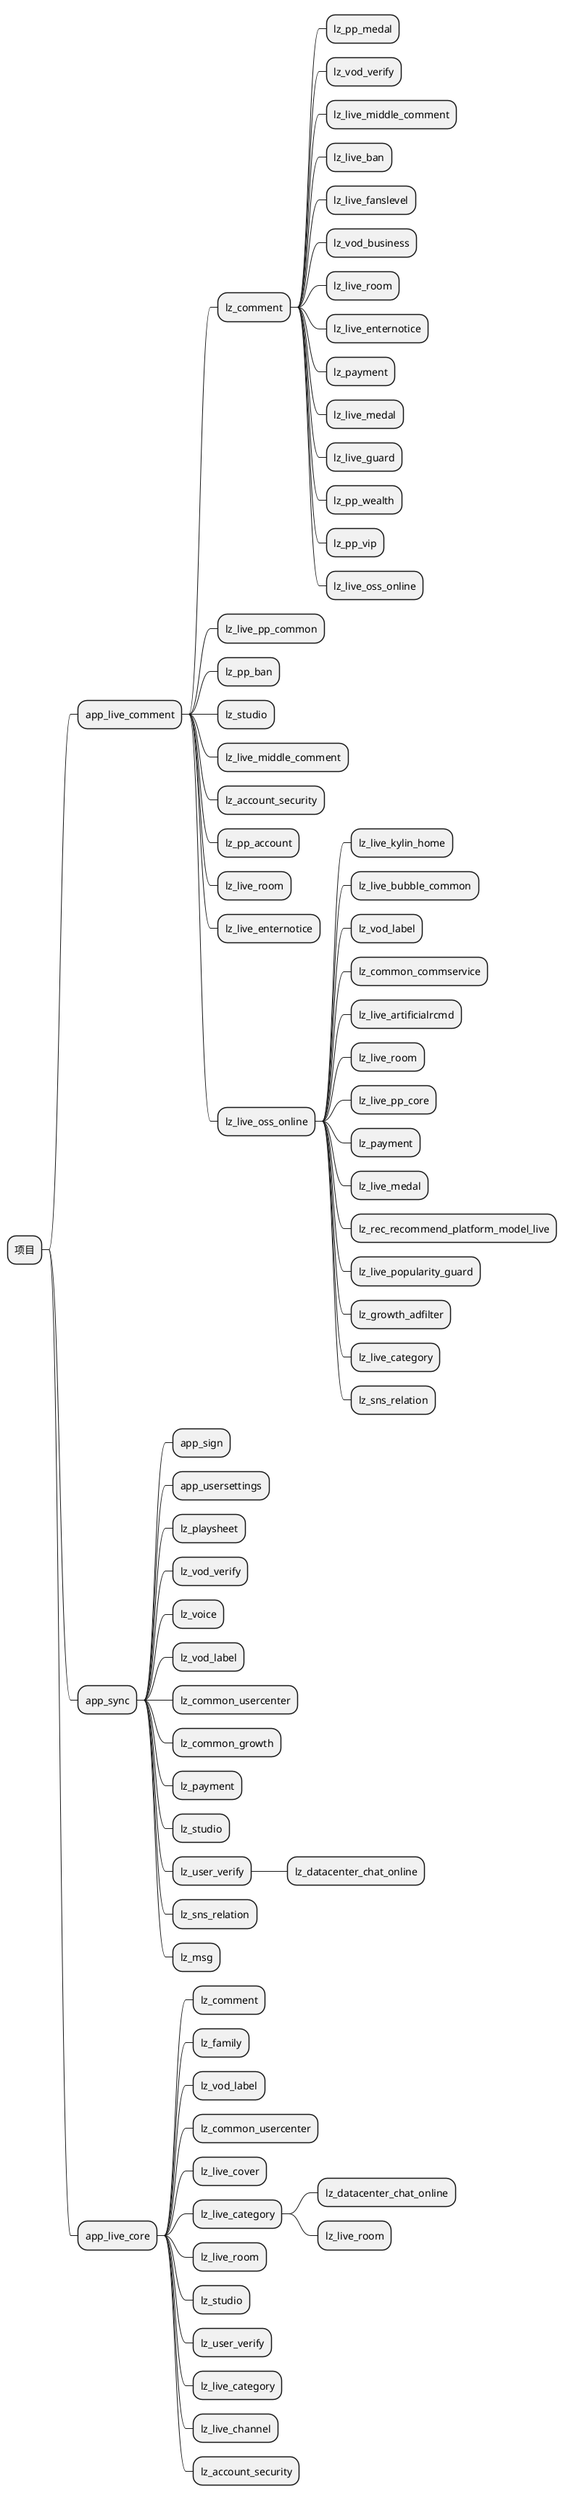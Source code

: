 @startmindmap
* 项目
** app_live_comment
*** lz_comment
**** lz_pp_medal
**** lz_vod_verify
**** lz_live_middle_comment
**** lz_live_ban
**** lz_live_fanslevel
**** lz_vod_business
**** lz_live_room
**** lz_live_enternotice
**** lz_payment
**** lz_live_medal
**** lz_live_guard
**** lz_pp_wealth
**** lz_pp_vip
**** lz_live_oss_online
*** lz_live_pp_common
*** lz_pp_ban
*** lz_studio
*** lz_live_middle_comment
*** lz_account_security
*** lz_pp_account
*** lz_live_room
*** lz_live_enternotice
*** lz_live_oss_online
**** lz_live_kylin_home
**** lz_live_bubble_common
**** lz_vod_label
**** lz_common_commservice
**** lz_live_artificialrcmd
**** lz_live_room
**** lz_live_pp_core
**** lz_payment
**** lz_live_medal
**** lz_rec_recommend_platform_model_live
**** lz_live_popularity_guard
**** lz_growth_adfilter
**** lz_live_category
**** lz_sns_relation
** app_sync
*** app_sign
*** app_usersettings
*** lz_playsheet
*** lz_vod_verify
*** lz_voice
*** lz_vod_label
*** lz_common_usercenter
*** lz_common_growth
*** lz_payment
*** lz_studio
*** lz_user_verify
**** lz_datacenter_chat_online
*** lz_sns_relation
*** lz_msg
** app_live_core
*** lz_comment
*** lz_family
*** lz_vod_label
*** lz_common_usercenter
*** lz_live_cover
*** lz_live_category
**** lz_datacenter_chat_online
**** lz_live_room
*** lz_live_room
*** lz_studio
*** lz_user_verify
*** lz_live_category
*** lz_live_channel
*** lz_account_security
@endmindmap